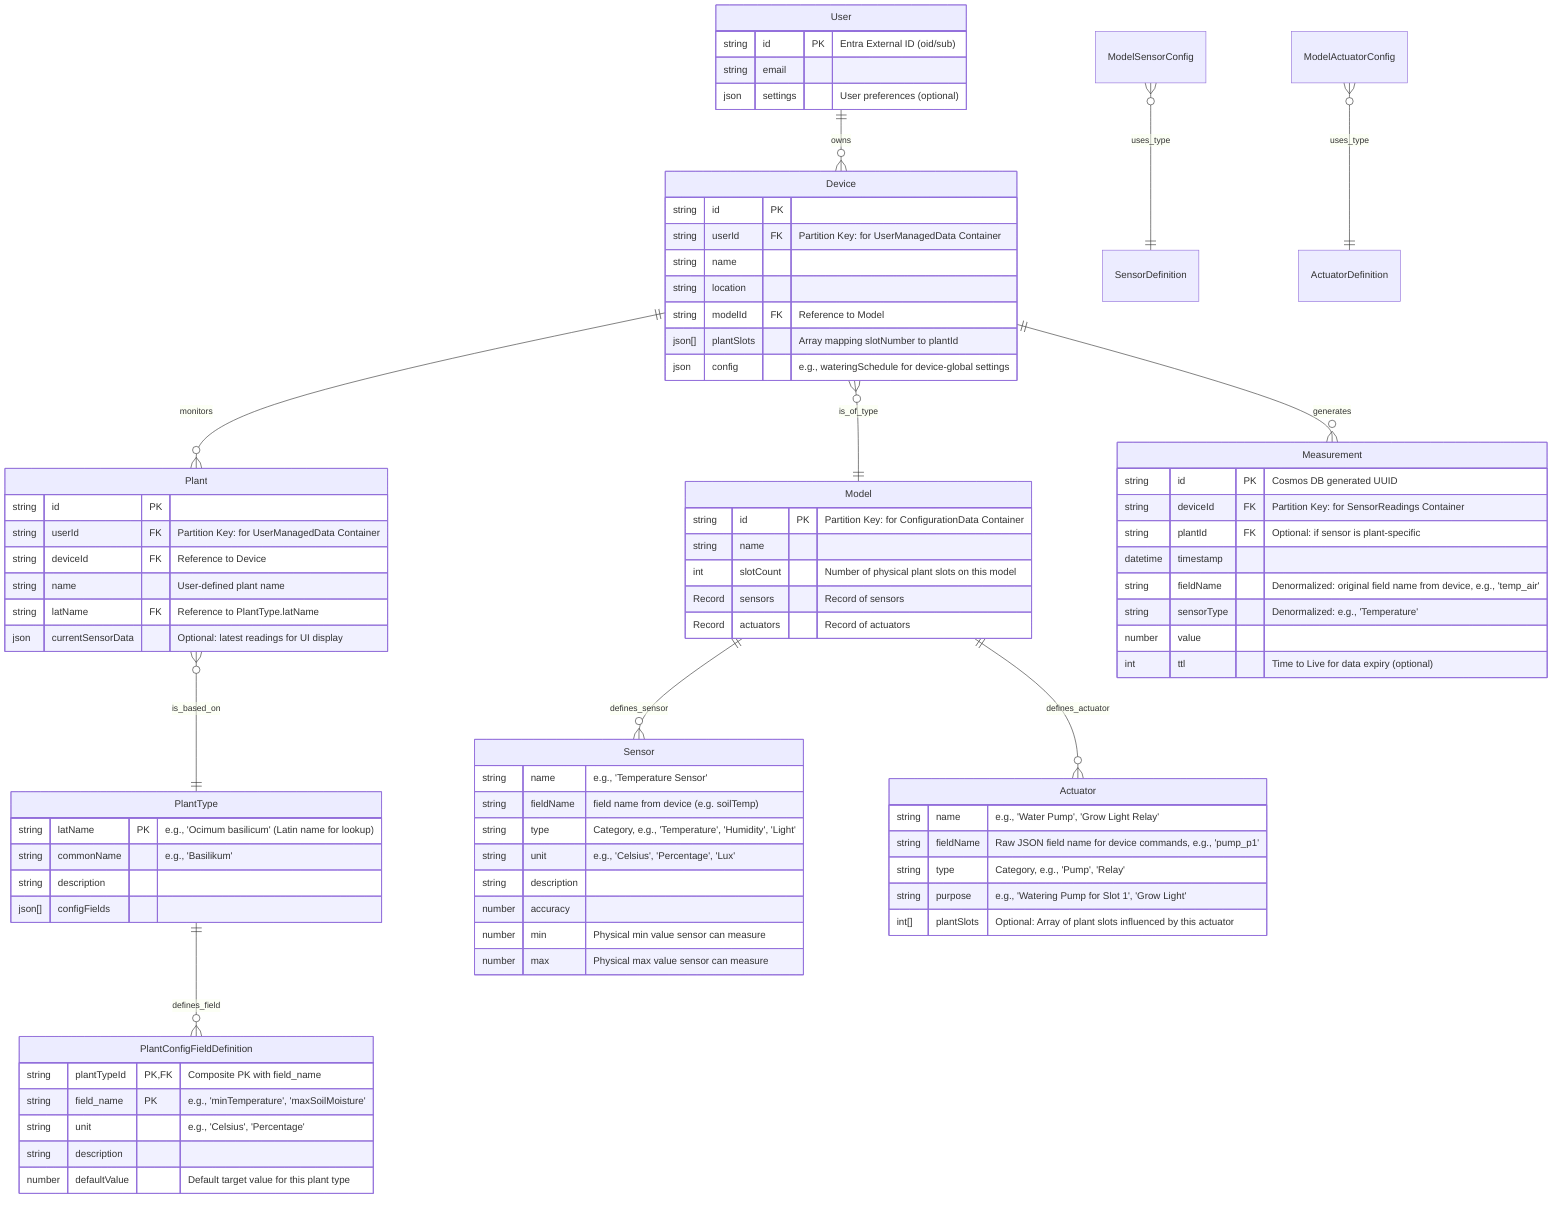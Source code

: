 erDiagram
    User ||--o{ Device: owns
    Device ||--o{ Plant: monitors
    Device }o--|| Model: is_of_type
    Plant }o--|| PlantType: is_based_on
    Device ||--o{ Measurement: generates
    Model ||--o{ Sensor: defines_sensor
    Model ||--o{ Actuator: defines_actuator
    ModelSensorConfig }o--|| SensorDefinition: uses_type
    ModelActuatorConfig }o--|| ActuatorDefinition: uses_type
    PlantType ||--o{ PlantConfigFieldDefinition: defines_field

    User {
        string id PK "Entra External ID (oid/sub)"
        string email
        json settings "User preferences (optional)"
    }

    Device {
        string id PK
        string userId FK "Partition Key: for UserManagedData Container"
        string name
        string location
        string modelId FK "Reference to Model"
        json[] plantSlots "Array mapping slotNumber to plantId"
    %% datetime lastSeen "Timestamp of last contact (optional, from IoT Hub)"
    %% string status "Derived from lastSeen (optional)"
        json config "e.g., wateringSchedule for device-global settings"
    }

    Plant {
        string id PK
        string userId FK "Partition Key: for UserManagedData Container"
        string deviceId FK "Reference to Device"
        string name "User-defined plant name"
        string latName FK "Reference to PlantType.latName"
    %% json config removed, defaults now in PlantConfigFieldDefinition
        json currentSensorData "Optional: latest readings for UI display"
    }

    Model {
        string id PK "Partition Key: for ConfigurationData Container"
        string name
        int slotCount "Number of physical plant slots on this model"
        Record sensors "Record of sensors"
        Record actuators "Record of actuators"
    }

    Sensor {
        string name "e.g., 'Temperature Sensor'"
        string fieldName "field name from device (e.g. soilTemp)"
        string type "Category, e.g., 'Temperature', 'Humidity', 'Light'"
        string unit "e.g., 'Celsius', 'Percentage', 'Lux'"
        string description
        number accuracy
        number min "Physical min value sensor can measure"
        number max "Physical max value sensor can measure"
    }

    Actuator {
        string name "e.g., 'Water Pump', 'Grow Light Relay'"
        string fieldName "Raw JSON field name for device commands, e.g., 'pump_p1'"
        string type "Category, e.g., 'Pump', 'Relay'"
        string  purpose "e.g., 'Watering Pump for Slot 1', 'Grow Light'"
        int[] plantSlots "Optional: Array of plant slots influenced by this actuator"
    }




    PlantType {
        string latName PK "e.g., 'Ocimum basilicum' (Latin name for lookup)"
        string commonName "e.g., 'Basilikum'"
        string description
        json[] configFields
    }

    PlantConfigFieldDefinition {
        string plantTypeId PK, FK "Composite PK with field_name"
        string field_name PK "e.g., 'minTemperature', 'maxSoilMoisture'"
        string unit "e.g., 'Celsius', 'Percentage'"
        string description
        number defaultValue "Default target value for this plant type"
    }

    Measurement {
        string id PK "Cosmos DB generated UUID"
        string deviceId FK "Partition Key: for SensorReadings Container"
        string plantId FK "Optional: if sensor is plant-specific"
        datetime timestamp
        string fieldName "Denormalized: original field name from device, e.g., 'temp_air'"
        string sensorType "Denormalized: e.g., 'Temperature'"
        number value
        int ttl "Time to Live for data expiry (optional)"
    }